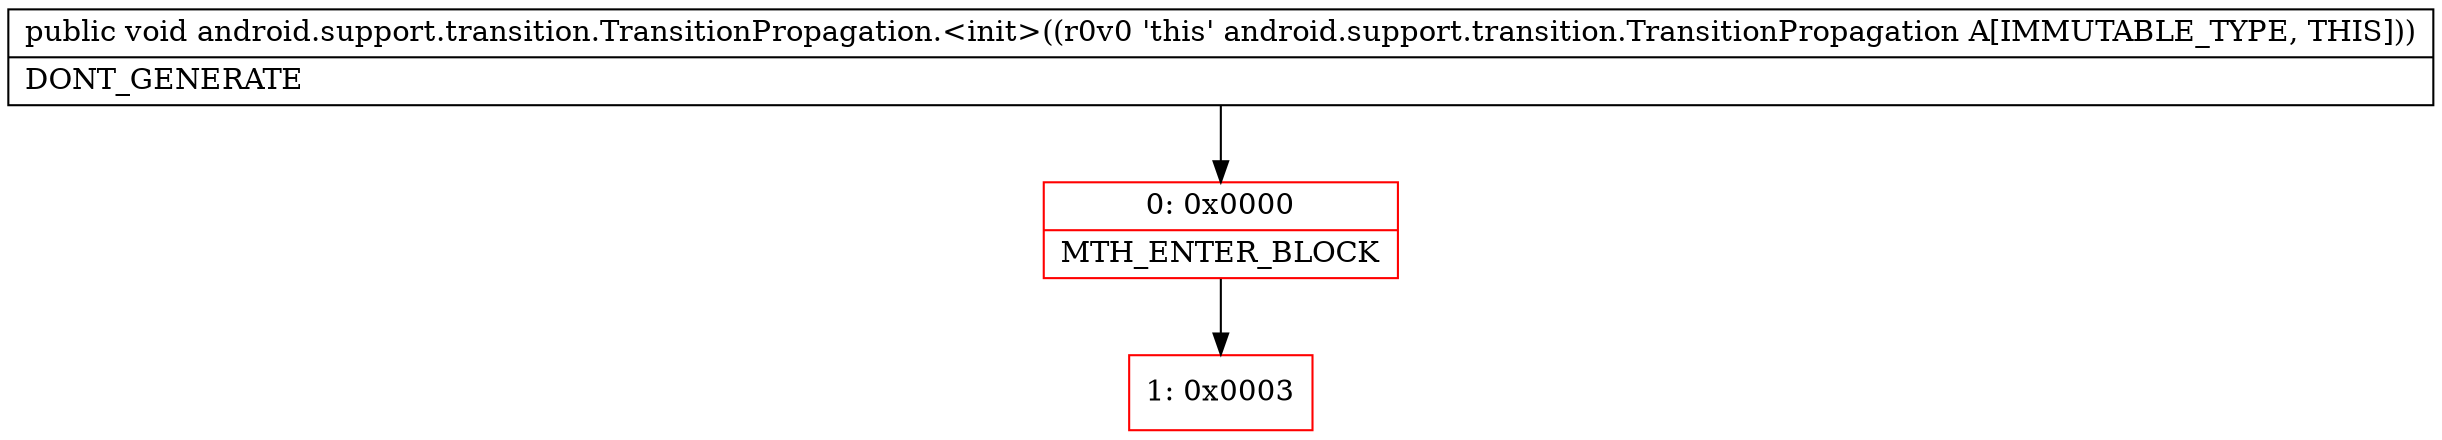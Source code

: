 digraph "CFG forandroid.support.transition.TransitionPropagation.\<init\>()V" {
subgraph cluster_Region_990246903 {
label = "R(0)";
node [shape=record,color=blue];
}
Node_0 [shape=record,color=red,label="{0\:\ 0x0000|MTH_ENTER_BLOCK\l}"];
Node_1 [shape=record,color=red,label="{1\:\ 0x0003}"];
MethodNode[shape=record,label="{public void android.support.transition.TransitionPropagation.\<init\>((r0v0 'this' android.support.transition.TransitionPropagation A[IMMUTABLE_TYPE, THIS]))  | DONT_GENERATE\l}"];
MethodNode -> Node_0;
Node_0 -> Node_1;
}

